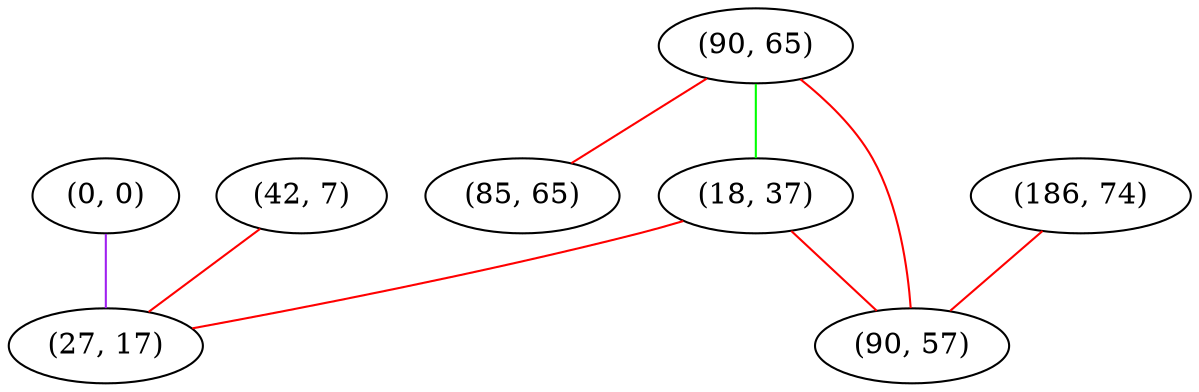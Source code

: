 graph "" {
"(0, 0)";
"(90, 65)";
"(42, 7)";
"(85, 65)";
"(18, 37)";
"(27, 17)";
"(186, 74)";
"(90, 57)";
"(0, 0)" -- "(27, 17)"  [color=purple, key=0, weight=4];
"(90, 65)" -- "(85, 65)"  [color=red, key=0, weight=1];
"(90, 65)" -- "(18, 37)"  [color=green, key=0, weight=2];
"(90, 65)" -- "(90, 57)"  [color=red, key=0, weight=1];
"(42, 7)" -- "(27, 17)"  [color=red, key=0, weight=1];
"(18, 37)" -- "(27, 17)"  [color=red, key=0, weight=1];
"(18, 37)" -- "(90, 57)"  [color=red, key=0, weight=1];
"(186, 74)" -- "(90, 57)"  [color=red, key=0, weight=1];
}
